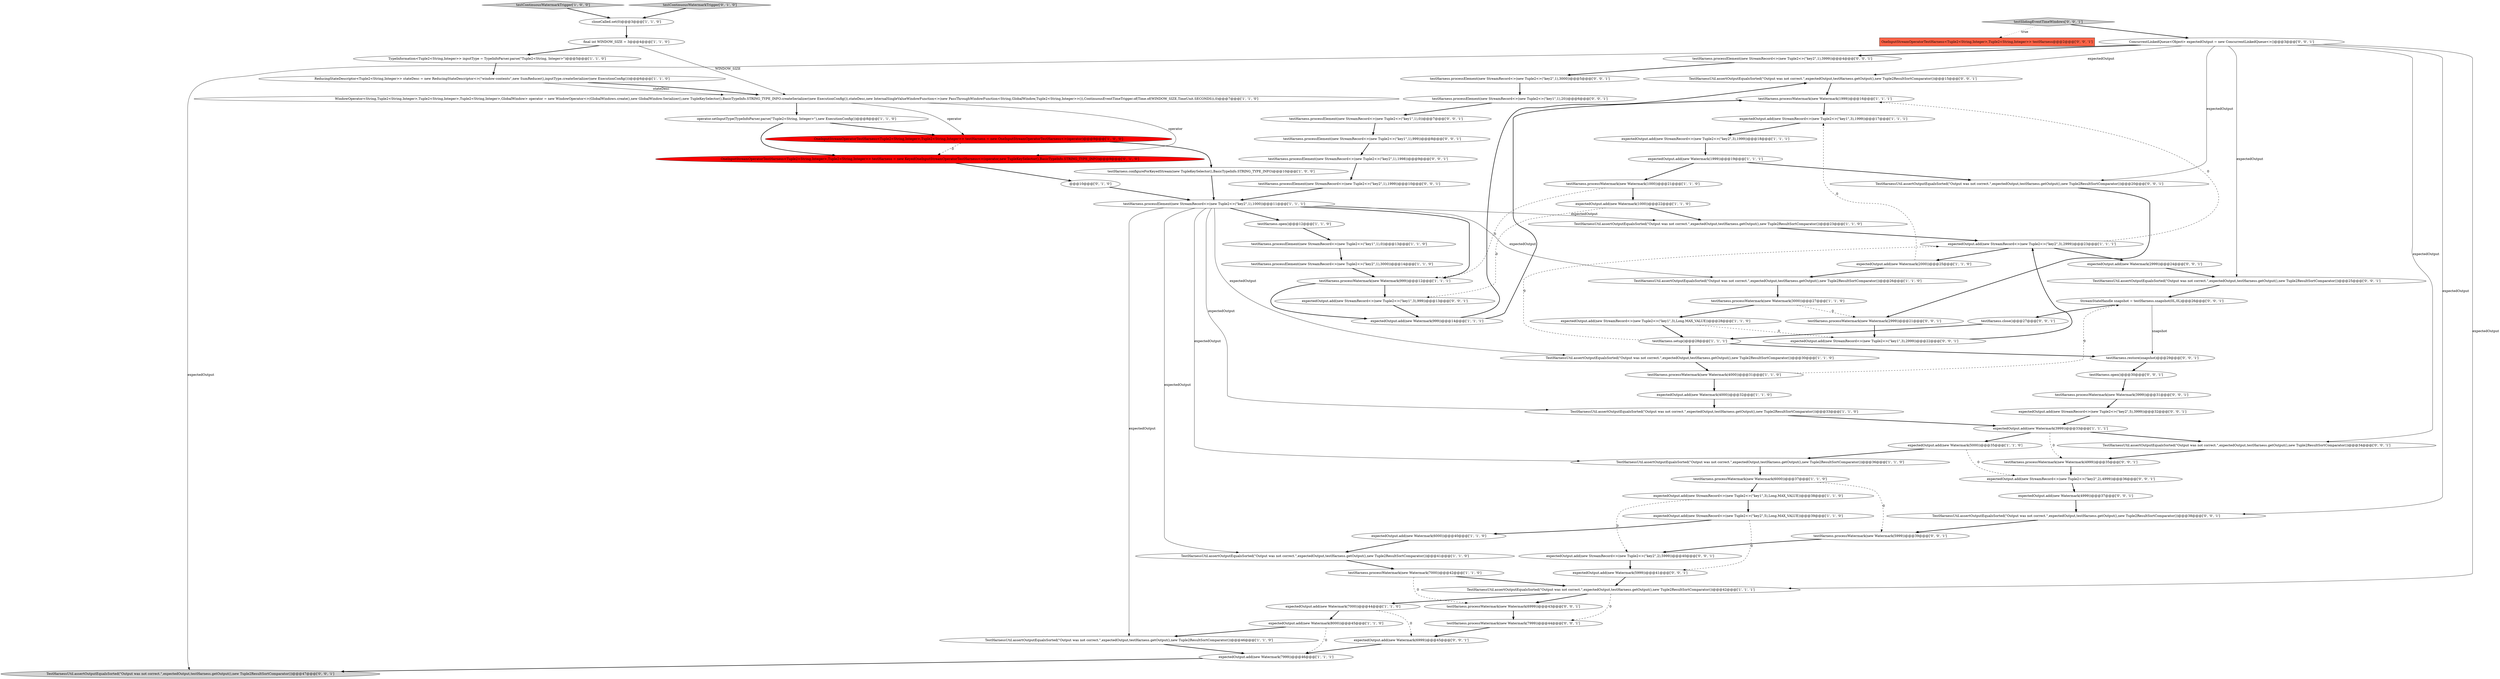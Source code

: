 digraph {
25 [style = filled, label = "expectedOutput.add(new Watermark(6000))@@@40@@@['1', '1', '0']", fillcolor = white, shape = ellipse image = "AAA0AAABBB1BBB"];
74 [style = filled, label = "expectedOutput.add(new Watermark(4999))@@@37@@@['0', '0', '1']", fillcolor = white, shape = ellipse image = "AAA0AAABBB3BBB"];
34 [style = filled, label = "WindowOperator<String,Tuple2<String,Integer>,Tuple2<String,Integer>,Tuple2<String,Integer>,GlobalWindow> operator = new WindowOperator<>(GlobalWindows.create(),new GlobalWindow.Serializer(),new TupleKeySelector(),BasicTypeInfo.STRING_TYPE_INFO.createSerializer(new ExecutionConfig()),stateDesc,new InternalSingleValueWindowFunction<>(new PassThroughWindowFunction<String,GlobalWindow,Tuple2<String,Integer>>()),ContinuousEventTimeTrigger.of(Time.of(WINDOW_SIZE,TimeUnit.SECONDS)),0)@@@7@@@['1', '1', '0']", fillcolor = white, shape = ellipse image = "AAA0AAABBB1BBB"];
79 [style = filled, label = "expectedOutput.add(new Watermark(2999))@@@24@@@['0', '0', '1']", fillcolor = white, shape = ellipse image = "AAA0AAABBB3BBB"];
61 [style = filled, label = "ConcurrentLinkedQueue<Object> expectedOutput = new ConcurrentLinkedQueue<>()@@@3@@@['0', '0', '1']", fillcolor = white, shape = ellipse image = "AAA0AAABBB3BBB"];
11 [style = filled, label = "testHarness.processWatermark(new Watermark(1999))@@@16@@@['1', '1', '1']", fillcolor = white, shape = ellipse image = "AAA0AAABBB1BBB"];
54 [style = filled, label = "TestHarnessUtil.assertOutputEqualsSorted(\"Output was not correct.\",expectedOutput,testHarness.getOutput(),new Tuple2ResultSortComparator())@@@15@@@['0', '0', '1']", fillcolor = white, shape = ellipse image = "AAA0AAABBB3BBB"];
26 [style = filled, label = "TypeInformation<Tuple2<String,Integer>> inputType = TypeInfoParser.parse(\"Tuple2<String, Integer>\")@@@5@@@['1', '1', '0']", fillcolor = white, shape = ellipse image = "AAA0AAABBB1BBB"];
0 [style = filled, label = "TestHarnessUtil.assertOutputEqualsSorted(\"Output was not correct.\",expectedOutput,testHarness.getOutput(),new Tuple2ResultSortComparator())@@@42@@@['1', '1', '1']", fillcolor = white, shape = ellipse image = "AAA0AAABBB1BBB"];
10 [style = filled, label = "testHarness.processWatermark(new Watermark(7000))@@@42@@@['1', '1', '0']", fillcolor = white, shape = ellipse image = "AAA0AAABBB1BBB"];
58 [style = filled, label = "expectedOutput.add(new StreamRecord<>(new Tuple2<>(\"key2\",5),3999))@@@32@@@['0', '0', '1']", fillcolor = white, shape = ellipse image = "AAA0AAABBB3BBB"];
13 [style = filled, label = "testContinuousWatermarkTrigger['1', '0', '0']", fillcolor = lightgray, shape = diamond image = "AAA0AAABBB1BBB"];
22 [style = filled, label = "expectedOutput.add(new Watermark(4000))@@@32@@@['1', '1', '0']", fillcolor = white, shape = ellipse image = "AAA0AAABBB1BBB"];
65 [style = filled, label = "testHarness.close()@@@27@@@['0', '0', '1']", fillcolor = white, shape = ellipse image = "AAA0AAABBB3BBB"];
44 [style = filled, label = "operator.setInputType(TypeInfoParser.parse(\"Tuple2<String, Integer>\"),new ExecutionConfig())@@@8@@@['1', '1', '0']", fillcolor = white, shape = ellipse image = "AAA0AAABBB1BBB"];
50 [style = filled, label = "testHarness.restore(snapshot)@@@29@@@['0', '0', '1']", fillcolor = white, shape = ellipse image = "AAA0AAABBB3BBB"];
73 [style = filled, label = "expectedOutput.add(new StreamRecord<>(new Tuple2<>(\"key1\",3),2999))@@@22@@@['0', '0', '1']", fillcolor = white, shape = ellipse image = "AAA0AAABBB3BBB"];
27 [style = filled, label = "testHarness.processElement(new StreamRecord<>(new Tuple2<>(\"key2\",1),1000))@@@11@@@['1', '1', '1']", fillcolor = white, shape = ellipse image = "AAA0AAABBB1BBB"];
19 [style = filled, label = "testHarness.setup()@@@28@@@['1', '1', '1']", fillcolor = white, shape = ellipse image = "AAA0AAABBB1BBB"];
16 [style = filled, label = "testHarness.processWatermark(new Watermark(3000))@@@27@@@['1', '1', '0']", fillcolor = white, shape = ellipse image = "AAA0AAABBB1BBB"];
39 [style = filled, label = "TestHarnessUtil.assertOutputEqualsSorted(\"Output was not correct.\",expectedOutput,testHarness.getOutput(),new Tuple2ResultSortComparator())@@@41@@@['1', '1', '0']", fillcolor = white, shape = ellipse image = "AAA0AAABBB1BBB"];
53 [style = filled, label = "expectedOutput.add(new StreamRecord<>(new Tuple2<>(\"key1\",3),999))@@@13@@@['0', '0', '1']", fillcolor = white, shape = ellipse image = "AAA0AAABBB3BBB"];
75 [style = filled, label = "testHarness.processElement(new StreamRecord<>(new Tuple2<>(\"key1\",1),999))@@@8@@@['0', '0', '1']", fillcolor = white, shape = ellipse image = "AAA0AAABBB3BBB"];
68 [style = filled, label = "testHarness.processWatermark(new Watermark(6999))@@@43@@@['0', '0', '1']", fillcolor = white, shape = ellipse image = "AAA0AAABBB3BBB"];
43 [style = filled, label = "expectedOutput.add(new Watermark(7999))@@@46@@@['1', '1', '1']", fillcolor = white, shape = ellipse image = "AAA0AAABBB1BBB"];
40 [style = filled, label = "testHarness.processElement(new StreamRecord<>(new Tuple2<>(\"key1\",1),0))@@@13@@@['1', '1', '0']", fillcolor = white, shape = ellipse image = "AAA0AAABBB1BBB"];
71 [style = filled, label = "testHarness.processWatermark(new Watermark(5999))@@@39@@@['0', '0', '1']", fillcolor = white, shape = ellipse image = "AAA0AAABBB3BBB"];
83 [style = filled, label = "expectedOutput.add(new Watermark(5999))@@@41@@@['0', '0', '1']", fillcolor = white, shape = ellipse image = "AAA0AAABBB3BBB"];
18 [style = filled, label = "expectedOutput.add(new StreamRecord<>(new Tuple2<>(\"key2\",5),Long.MAX_VALUE))@@@39@@@['1', '1', '0']", fillcolor = white, shape = ellipse image = "AAA0AAABBB1BBB"];
17 [style = filled, label = "testHarness.open()@@@12@@@['1', '1', '0']", fillcolor = white, shape = ellipse image = "AAA0AAABBB1BBB"];
24 [style = filled, label = "expectedOutput.add(new Watermark(1000))@@@22@@@['1', '1', '0']", fillcolor = white, shape = ellipse image = "AAA0AAABBB1BBB"];
32 [style = filled, label = "testHarness.processWatermark(new Watermark(1000))@@@21@@@['1', '1', '0']", fillcolor = white, shape = ellipse image = "AAA0AAABBB1BBB"];
9 [style = filled, label = "expectedOutput.add(new Watermark(2000))@@@25@@@['1', '1', '0']", fillcolor = white, shape = ellipse image = "AAA0AAABBB1BBB"];
45 [style = filled, label = "testHarness.processElement(new StreamRecord<>(new Tuple2<>(\"key2\",1),3000))@@@14@@@['1', '1', '0']", fillcolor = white, shape = ellipse image = "AAA0AAABBB1BBB"];
76 [style = filled, label = "testHarness.processWatermark(new Watermark(2999))@@@21@@@['0', '0', '1']", fillcolor = white, shape = ellipse image = "AAA0AAABBB3BBB"];
5 [style = filled, label = "TestHarnessUtil.assertOutputEqualsSorted(\"Output was not correct.\",expectedOutput,testHarness.getOutput(),new Tuple2ResultSortComparator())@@@23@@@['1', '1', '0']", fillcolor = white, shape = ellipse image = "AAA0AAABBB1BBB"];
35 [style = filled, label = "TestHarnessUtil.assertOutputEqualsSorted(\"Output was not correct.\",expectedOutput,testHarness.getOutput(),new Tuple2ResultSortComparator())@@@46@@@['1', '1', '0']", fillcolor = white, shape = ellipse image = "AAA0AAABBB1BBB"];
47 [style = filled, label = "@@@10@@@['0', '1', '0']", fillcolor = white, shape = ellipse image = "AAA0AAABBB2BBB"];
6 [style = filled, label = "TestHarnessUtil.assertOutputEqualsSorted(\"Output was not correct.\",expectedOutput,testHarness.getOutput(),new Tuple2ResultSortComparator())@@@33@@@['1', '1', '0']", fillcolor = white, shape = ellipse image = "AAA0AAABBB1BBB"];
7 [style = filled, label = "expectedOutput.add(new Watermark(5000))@@@35@@@['1', '1', '0']", fillcolor = white, shape = ellipse image = "AAA0AAABBB1BBB"];
60 [style = filled, label = "testHarness.processElement(new StreamRecord<>(new Tuple2<>(\"key2\",1),3000))@@@5@@@['0', '0', '1']", fillcolor = white, shape = ellipse image = "AAA0AAABBB3BBB"];
21 [style = filled, label = "ReducingStateDescriptor<Tuple2<String,Integer>> stateDesc = new ReducingStateDescriptor<>(\"window-contents\",new SumReducer(),inputType.createSerializer(new ExecutionConfig()))@@@6@@@['1', '1', '0']", fillcolor = white, shape = ellipse image = "AAA0AAABBB1BBB"];
67 [style = filled, label = "expectedOutput.add(new Watermark(6999))@@@45@@@['0', '0', '1']", fillcolor = white, shape = ellipse image = "AAA0AAABBB3BBB"];
3 [style = filled, label = "testHarness.processWatermark(new Watermark(999))@@@12@@@['1', '1', '1']", fillcolor = white, shape = ellipse image = "AAA0AAABBB1BBB"];
56 [style = filled, label = "testHarness.processElement(new StreamRecord<>(new Tuple2<>(\"key1\",1),0))@@@7@@@['0', '0', '1']", fillcolor = white, shape = ellipse image = "AAA0AAABBB3BBB"];
48 [style = filled, label = "OneInputStreamOperatorTestHarness<Tuple2<String,Integer>,Tuple2<String,Integer>> testHarness = new KeyedOneInputStreamOperatorTestHarness<>(operator,new TupleKeySelector(),BasicTypeInfo.STRING_TYPE_INFO)@@@9@@@['0', '1', '0']", fillcolor = red, shape = ellipse image = "AAA1AAABBB2BBB"];
14 [style = filled, label = "TestHarnessUtil.assertOutputEqualsSorted(\"Output was not correct.\",expectedOutput,testHarness.getOutput(),new Tuple2ResultSortComparator())@@@36@@@['1', '1', '0']", fillcolor = white, shape = ellipse image = "AAA0AAABBB1BBB"];
37 [style = filled, label = "expectedOutput.add(new StreamRecord<>(new Tuple2<>(\"key2\",3),1999))@@@18@@@['1', '1', '1']", fillcolor = white, shape = ellipse image = "AAA0AAABBB1BBB"];
30 [style = filled, label = "expectedOutput.add(new StreamRecord<>(new Tuple2<>(\"key1\",3),Long.MAX_VALUE))@@@28@@@['1', '1', '0']", fillcolor = white, shape = ellipse image = "AAA0AAABBB1BBB"];
36 [style = filled, label = "closeCalled.set(0)@@@3@@@['1', '1', '0']", fillcolor = white, shape = ellipse image = "AAA0AAABBB1BBB"];
15 [style = filled, label = "OneInputStreamOperatorTestHarness<Tuple2<String,Integer>,Tuple2<String,Integer>> testHarness = new OneInputStreamOperatorTestHarness<>(operator)@@@9@@@['1', '0', '0']", fillcolor = red, shape = ellipse image = "AAA1AAABBB1BBB"];
49 [style = filled, label = "TestHarnessUtil.assertOutputEqualsSorted(\"Output was not correct.\",expectedOutput,testHarness.getOutput(),new Tuple2ResultSortComparator())@@@25@@@['0', '0', '1']", fillcolor = white, shape = ellipse image = "AAA0AAABBB3BBB"];
66 [style = filled, label = "OneInputStreamOperatorTestHarness<Tuple2<String,Integer>,Tuple2<String,Integer>> testHarness@@@2@@@['0', '0', '1']", fillcolor = tomato, shape = box image = "AAA0AAABBB3BBB"];
70 [style = filled, label = "testHarness.processElement(new StreamRecord<>(new Tuple2<>(\"key2\",1),1998))@@@9@@@['0', '0', '1']", fillcolor = white, shape = ellipse image = "AAA0AAABBB3BBB"];
80 [style = filled, label = "testHarness.processElement(new StreamRecord<>(new Tuple2<>(\"key2\",1),3999))@@@4@@@['0', '0', '1']", fillcolor = white, shape = ellipse image = "AAA0AAABBB3BBB"];
81 [style = filled, label = "TestHarnessUtil.assertOutputEqualsSorted(\"Output was not correct.\",expectedOutput,testHarness.getOutput(),new Tuple2ResultSortComparator())@@@34@@@['0', '0', '1']", fillcolor = white, shape = ellipse image = "AAA0AAABBB3BBB"];
78 [style = filled, label = "TestHarnessUtil.assertOutputEqualsSorted(\"Output was not correct.\",expectedOutput,testHarness.getOutput(),new Tuple2ResultSortComparator())@@@38@@@['0', '0', '1']", fillcolor = white, shape = ellipse image = "AAA0AAABBB3BBB"];
42 [style = filled, label = "expectedOutput.add(new Watermark(8000))@@@45@@@['1', '1', '0']", fillcolor = white, shape = ellipse image = "AAA0AAABBB1BBB"];
31 [style = filled, label = "expectedOutput.add(new StreamRecord<>(new Tuple2<>(\"key1\",3),Long.MAX_VALUE))@@@38@@@['1', '1', '0']", fillcolor = white, shape = ellipse image = "AAA0AAABBB1BBB"];
1 [style = filled, label = "expectedOutput.add(new Watermark(7000))@@@44@@@['1', '1', '0']", fillcolor = white, shape = ellipse image = "AAA0AAABBB1BBB"];
20 [style = filled, label = "expectedOutput.add(new StreamRecord<>(new Tuple2<>(\"key1\",3),1999))@@@17@@@['1', '1', '1']", fillcolor = white, shape = ellipse image = "AAA0AAABBB1BBB"];
46 [style = filled, label = "testContinuousWatermarkTrigger['0', '1', '0']", fillcolor = lightgray, shape = diamond image = "AAA0AAABBB2BBB"];
57 [style = filled, label = "expectedOutput.add(new StreamRecord<>(new Tuple2<>(\"key2\",2),5999))@@@40@@@['0', '0', '1']", fillcolor = white, shape = ellipse image = "AAA0AAABBB3BBB"];
23 [style = filled, label = "expectedOutput.add(new Watermark(1999))@@@19@@@['1', '1', '1']", fillcolor = white, shape = ellipse image = "AAA0AAABBB1BBB"];
63 [style = filled, label = "testHarness.processWatermark(new Watermark(3999))@@@31@@@['0', '0', '1']", fillcolor = white, shape = ellipse image = "AAA0AAABBB3BBB"];
64 [style = filled, label = "StreamStateHandle snapshot = testHarness.snapshot(0L,0L)@@@26@@@['0', '0', '1']", fillcolor = white, shape = ellipse image = "AAA0AAABBB3BBB"];
51 [style = filled, label = "testHarness.open()@@@30@@@['0', '0', '1']", fillcolor = white, shape = ellipse image = "AAA0AAABBB3BBB"];
55 [style = filled, label = "TestHarnessUtil.assertOutputEqualsSorted(\"Output was not correct.\",expectedOutput,testHarness.getOutput(),new Tuple2ResultSortComparator())@@@20@@@['0', '0', '1']", fillcolor = white, shape = ellipse image = "AAA0AAABBB3BBB"];
72 [style = filled, label = "testHarness.processElement(new StreamRecord<>(new Tuple2<>(\"key2\",1),1999))@@@10@@@['0', '0', '1']", fillcolor = white, shape = ellipse image = "AAA0AAABBB3BBB"];
12 [style = filled, label = "final int WINDOW_SIZE = 3@@@4@@@['1', '1', '0']", fillcolor = white, shape = ellipse image = "AAA0AAABBB1BBB"];
28 [style = filled, label = "TestHarnessUtil.assertOutputEqualsSorted(\"Output was not correct.\",expectedOutput,testHarness.getOutput(),new Tuple2ResultSortComparator())@@@30@@@['1', '1', '0']", fillcolor = white, shape = ellipse image = "AAA0AAABBB1BBB"];
29 [style = filled, label = "testHarness.processWatermark(new Watermark(6000))@@@37@@@['1', '1', '0']", fillcolor = white, shape = ellipse image = "AAA0AAABBB1BBB"];
4 [style = filled, label = "expectedOutput.add(new Watermark(999))@@@14@@@['1', '1', '1']", fillcolor = white, shape = ellipse image = "AAA0AAABBB1BBB"];
2 [style = filled, label = "testHarness.configureForKeyedStream(new TupleKeySelector(),BasicTypeInfo.STRING_TYPE_INFO)@@@10@@@['1', '0', '0']", fillcolor = white, shape = ellipse image = "AAA0AAABBB1BBB"];
38 [style = filled, label = "TestHarnessUtil.assertOutputEqualsSorted(\"Output was not correct.\",expectedOutput,testHarness.getOutput(),new Tuple2ResultSortComparator())@@@26@@@['1', '1', '0']", fillcolor = white, shape = ellipse image = "AAA0AAABBB1BBB"];
33 [style = filled, label = "testHarness.processWatermark(new Watermark(4000))@@@31@@@['1', '1', '0']", fillcolor = white, shape = ellipse image = "AAA0AAABBB1BBB"];
52 [style = filled, label = "expectedOutput.add(new StreamRecord<>(new Tuple2<>(\"key2\",2),4999))@@@36@@@['0', '0', '1']", fillcolor = white, shape = ellipse image = "AAA0AAABBB3BBB"];
41 [style = filled, label = "expectedOutput.add(new StreamRecord<>(new Tuple2<>(\"key2\",3),2999))@@@23@@@['1', '1', '1']", fillcolor = white, shape = ellipse image = "AAA0AAABBB1BBB"];
69 [style = filled, label = "testHarness.processWatermark(new Watermark(7999))@@@44@@@['0', '0', '1']", fillcolor = white, shape = ellipse image = "AAA0AAABBB3BBB"];
8 [style = filled, label = "expectedOutput.add(new Watermark(3999))@@@33@@@['1', '1', '1']", fillcolor = white, shape = ellipse image = "AAA0AAABBB1BBB"];
62 [style = filled, label = "testSlidingEventTimeWindows['0', '0', '1']", fillcolor = lightgray, shape = diamond image = "AAA0AAABBB3BBB"];
59 [style = filled, label = "TestHarnessUtil.assertOutputEqualsSorted(\"Output was not correct.\",expectedOutput,testHarness.getOutput(),new Tuple2ResultSortComparator())@@@47@@@['0', '0', '1']", fillcolor = lightgray, shape = ellipse image = "AAA0AAABBB3BBB"];
77 [style = filled, label = "testHarness.processWatermark(new Watermark(4999))@@@35@@@['0', '0', '1']", fillcolor = white, shape = ellipse image = "AAA0AAABBB3BBB"];
82 [style = filled, label = "testHarness.processElement(new StreamRecord<>(new Tuple2<>(\"key1\",1),20))@@@6@@@['0', '0', '1']", fillcolor = white, shape = ellipse image = "AAA0AAABBB3BBB"];
68->69 [style = bold, label=""];
12->34 [style = solid, label="WINDOW_SIZE"];
61->54 [style = solid, label="expectedOutput"];
62->61 [style = bold, label=""];
29->71 [style = dashed, label="0"];
44->15 [style = bold, label=""];
41->9 [style = bold, label=""];
36->12 [style = bold, label=""];
61->49 [style = solid, label="expectedOutput"];
35->43 [style = bold, label=""];
47->27 [style = bold, label=""];
3->4 [style = bold, label=""];
79->49 [style = bold, label=""];
32->3 [style = dashed, label="0"];
7->14 [style = bold, label=""];
18->83 [style = dashed, label="0"];
76->73 [style = bold, label=""];
0->69 [style = dashed, label="0"];
21->34 [style = solid, label="stateDesc"];
8->81 [style = bold, label=""];
80->60 [style = bold, label=""];
13->36 [style = bold, label=""];
27->38 [style = solid, label="expectedOutput"];
27->17 [style = bold, label=""];
20->37 [style = bold, label=""];
52->74 [style = bold, label=""];
78->71 [style = bold, label=""];
19->28 [style = bold, label=""];
65->19 [style = bold, label=""];
10->68 [style = dashed, label="0"];
9->38 [style = bold, label=""];
72->27 [style = bold, label=""];
49->64 [style = bold, label=""];
74->78 [style = bold, label=""];
31->57 [style = dashed, label="0"];
0->68 [style = bold, label=""];
81->77 [style = bold, label=""];
61->59 [style = solid, label="expectedOutput"];
46->36 [style = bold, label=""];
1->42 [style = bold, label=""];
57->83 [style = bold, label=""];
27->28 [style = solid, label="expectedOutput"];
3->53 [style = bold, label=""];
24->5 [style = bold, label=""];
55->76 [style = bold, label=""];
30->19 [style = bold, label=""];
61->80 [style = bold, label=""];
7->52 [style = dashed, label="0"];
10->0 [style = bold, label=""];
18->25 [style = bold, label=""];
2->27 [style = bold, label=""];
56->75 [style = bold, label=""];
34->15 [style = solid, label="operator"];
27->39 [style = solid, label="expectedOutput"];
82->56 [style = bold, label=""];
51->63 [style = bold, label=""];
1->67 [style = dashed, label="0"];
22->6 [style = bold, label=""];
43->59 [style = bold, label=""];
54->11 [style = bold, label=""];
62->66 [style = dotted, label="true"];
41->11 [style = dashed, label="0"];
25->39 [style = bold, label=""];
42->43 [style = dashed, label="0"];
64->50 [style = solid, label="snapshot"];
58->8 [style = bold, label=""];
34->48 [style = solid, label="operator"];
60->82 [style = bold, label=""];
21->34 [style = bold, label=""];
38->16 [style = bold, label=""];
23->32 [style = bold, label=""];
17->40 [style = bold, label=""];
15->48 [style = dashed, label="0"];
19->50 [style = bold, label=""];
73->41 [style = bold, label=""];
27->35 [style = solid, label="expectedOutput"];
19->41 [style = dashed, label="0"];
4->54 [style = bold, label=""];
26->21 [style = bold, label=""];
16->76 [style = dashed, label="0"];
30->73 [style = dashed, label="0"];
0->1 [style = bold, label=""];
27->14 [style = solid, label="expectedOutput"];
64->65 [style = bold, label=""];
16->30 [style = bold, label=""];
27->5 [style = solid, label="expectedOutput"];
34->44 [style = bold, label=""];
14->29 [style = bold, label=""];
33->64 [style = dashed, label="0"];
70->72 [style = bold, label=""];
27->6 [style = solid, label="expectedOutput"];
67->43 [style = bold, label=""];
33->22 [style = bold, label=""];
9->20 [style = dashed, label="0"];
75->70 [style = bold, label=""];
11->20 [style = bold, label=""];
61->0 [style = solid, label="expectedOutput"];
15->2 [style = bold, label=""];
69->67 [style = bold, label=""];
45->3 [style = bold, label=""];
29->31 [style = bold, label=""];
27->3 [style = bold, label=""];
83->0 [style = bold, label=""];
41->79 [style = bold, label=""];
31->18 [style = bold, label=""];
12->26 [style = bold, label=""];
61->55 [style = solid, label="expectedOutput"];
37->23 [style = bold, label=""];
8->7 [style = bold, label=""];
42->35 [style = bold, label=""];
63->58 [style = bold, label=""];
71->57 [style = bold, label=""];
24->53 [style = dashed, label="0"];
5->41 [style = bold, label=""];
28->33 [style = bold, label=""];
44->48 [style = bold, label=""];
48->47 [style = bold, label=""];
50->51 [style = bold, label=""];
77->52 [style = bold, label=""];
6->8 [style = bold, label=""];
39->10 [style = bold, label=""];
61->81 [style = solid, label="expectedOutput"];
40->45 [style = bold, label=""];
53->4 [style = bold, label=""];
61->78 [style = solid, label="expectedOutput"];
4->11 [style = bold, label=""];
32->24 [style = bold, label=""];
23->55 [style = bold, label=""];
8->77 [style = dashed, label="0"];
}

